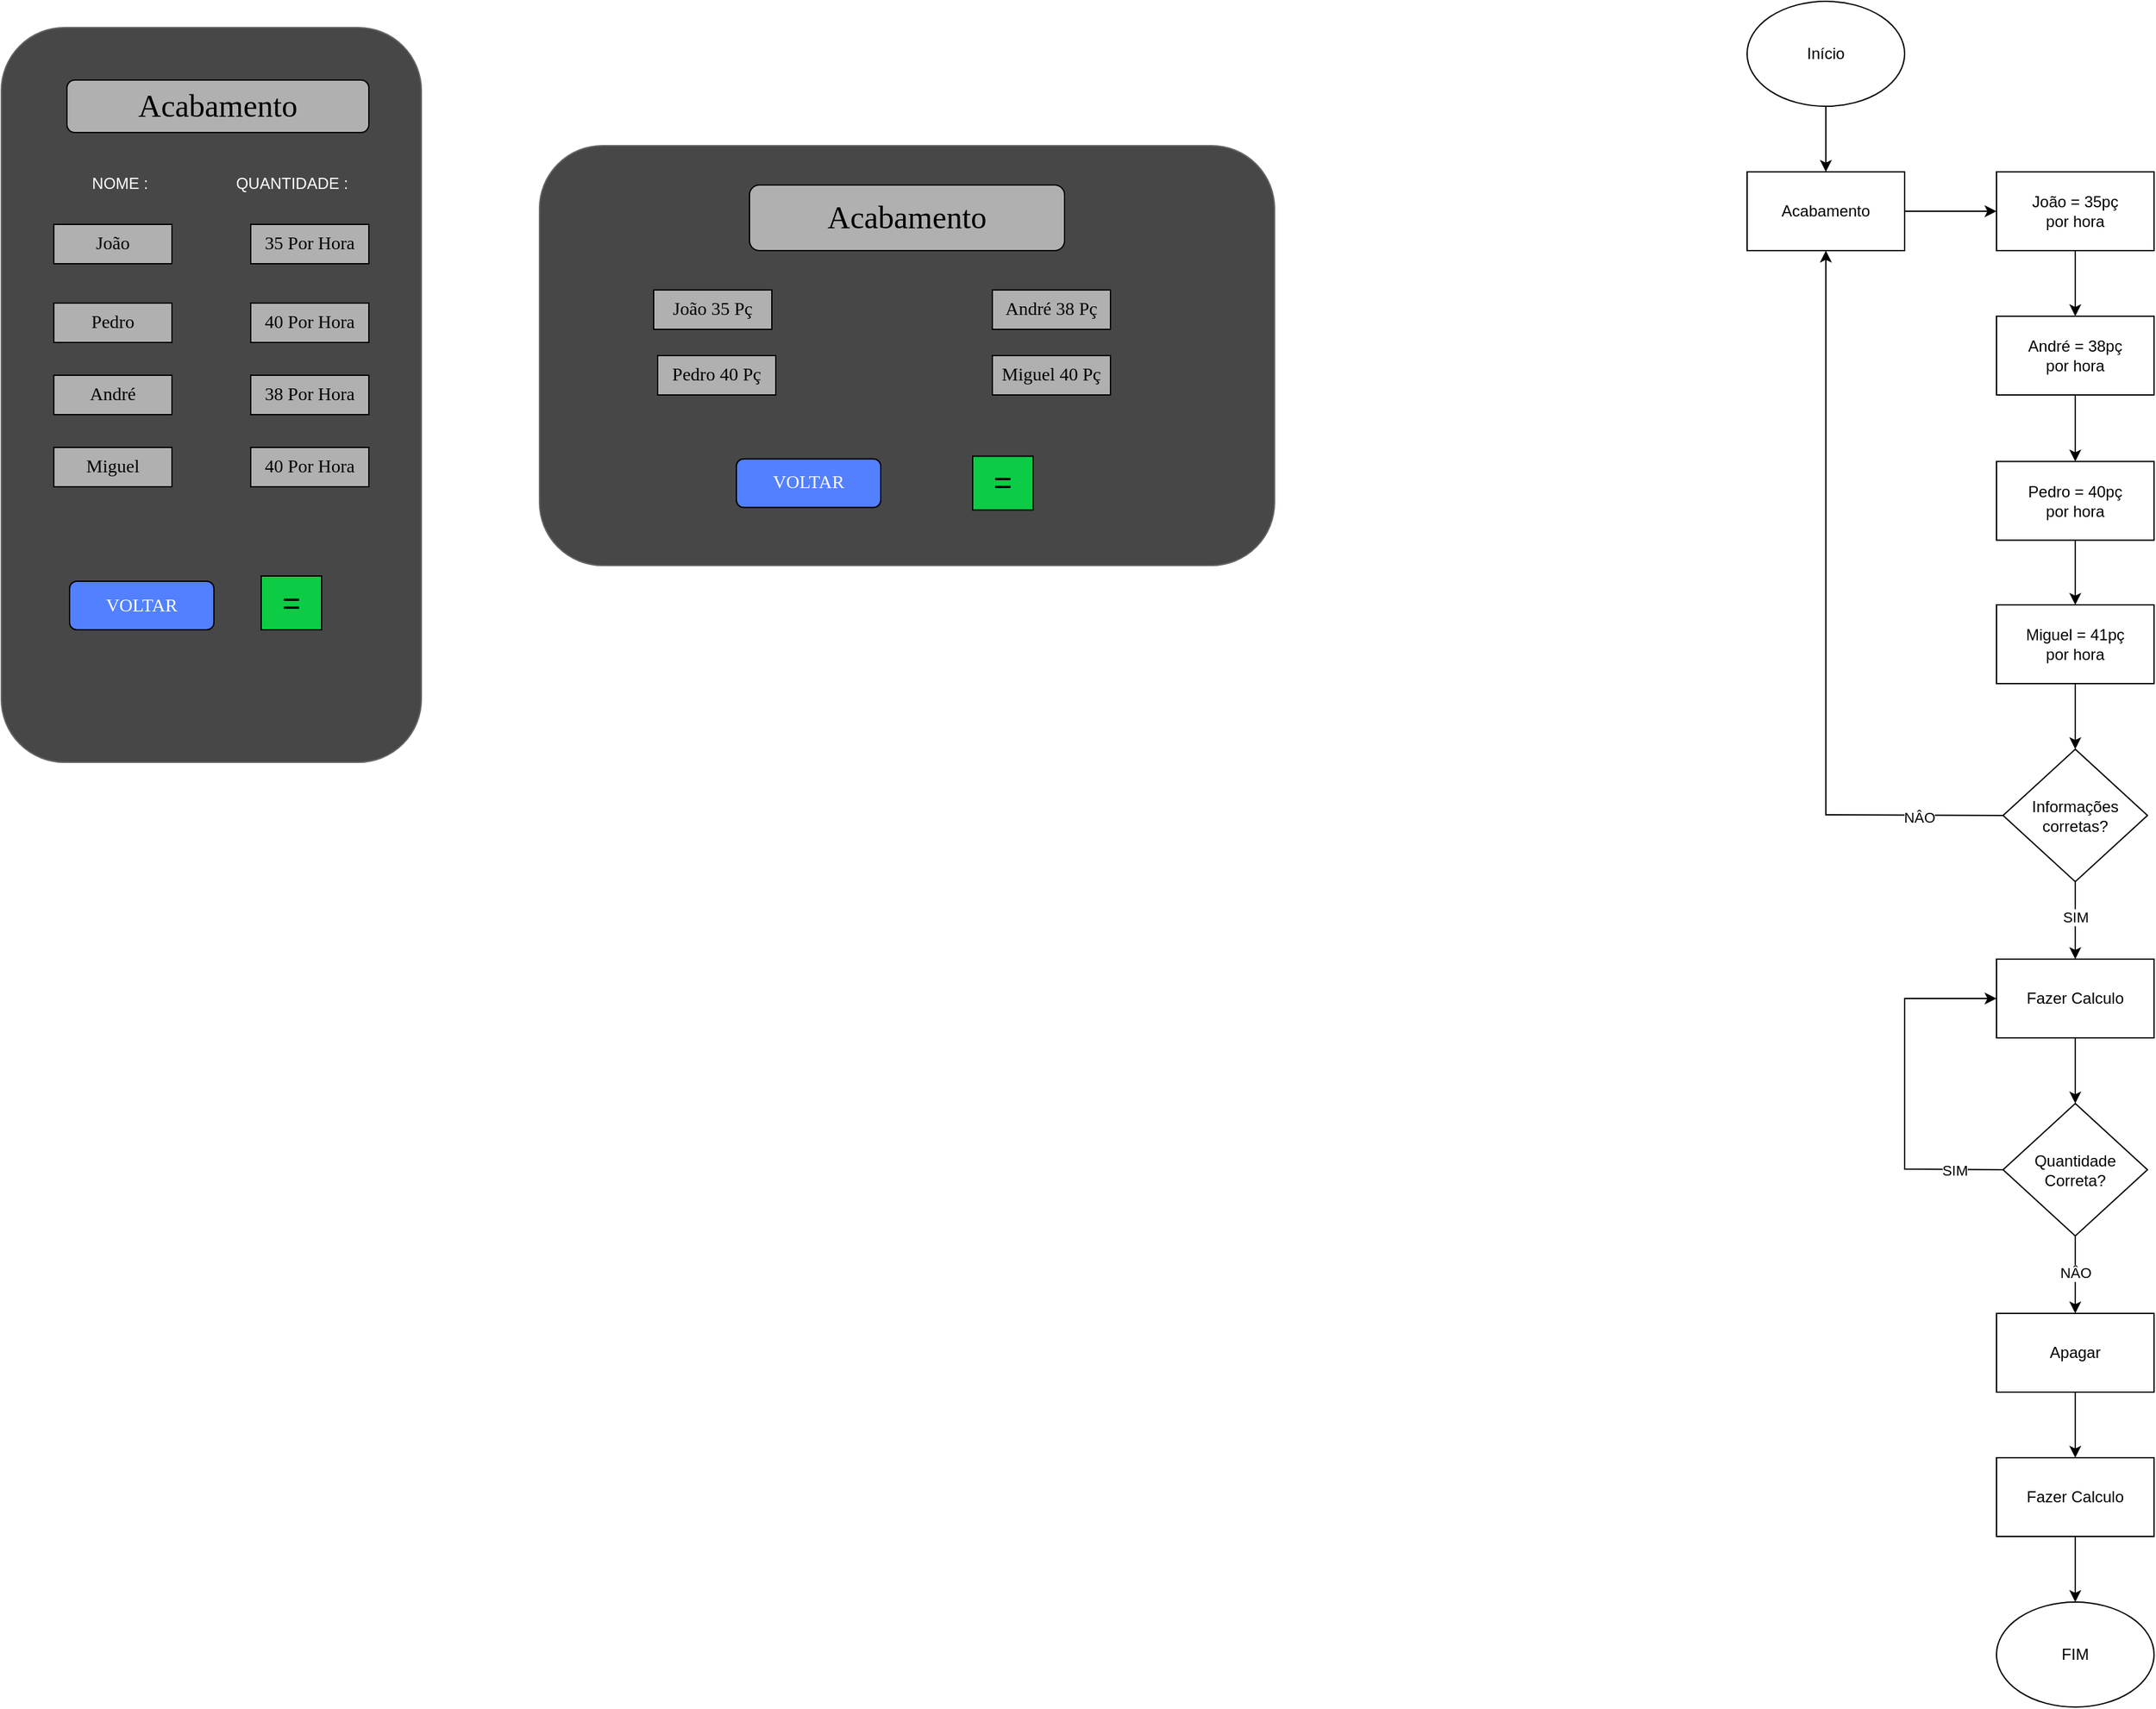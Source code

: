 <mxfile version="24.5.5" type="device">
  <diagram name="Página-1" id="kwuF60bLhhsTaaRsrp5O">
    <mxGraphModel dx="2049" dy="1117" grid="1" gridSize="10" guides="1" tooltips="1" connect="1" arrows="1" fold="1" page="1" pageScale="1" pageWidth="827" pageHeight="1169" math="0" shadow="0">
      <root>
        <mxCell id="0" />
        <mxCell id="1" parent="0" />
        <mxCell id="ur85Z_PwQGWtGNKrBQux-13" value="" style="rounded=1;whiteSpace=wrap;html=1;fillColor=#474747;gradientColor=none;strokeColor=#666666;" parent="1" vertex="1">
          <mxGeometry x="530" y="810" width="560" height="320" as="geometry" />
        </mxCell>
        <mxCell id="ur85Z_PwQGWtGNKrBQux-14" value="&lt;font face=&quot;Times New Roman&quot; style=&quot;font-size: 24px;&quot;&gt;Acabamento&lt;/font&gt;" style="rounded=1;whiteSpace=wrap;html=1;fillColor=#B0B0B0;container=0;" parent="1" vertex="1">
          <mxGeometry x="690" y="840" width="240" height="50" as="geometry" />
        </mxCell>
        <mxCell id="ur85Z_PwQGWtGNKrBQux-26" value="" style="edgeStyle=orthogonalEdgeStyle;rounded=0;orthogonalLoop=1;jettySize=auto;html=1;" parent="1" source="ur85Z_PwQGWtGNKrBQux-24" target="ur85Z_PwQGWtGNKrBQux-25" edge="1">
          <mxGeometry relative="1" as="geometry" />
        </mxCell>
        <mxCell id="ur85Z_PwQGWtGNKrBQux-24" value="Início" style="ellipse;whiteSpace=wrap;html=1;" parent="1" vertex="1">
          <mxGeometry x="1450" y="700" width="120" height="80" as="geometry" />
        </mxCell>
        <mxCell id="ur85Z_PwQGWtGNKrBQux-28" value="" style="edgeStyle=orthogonalEdgeStyle;rounded=0;orthogonalLoop=1;jettySize=auto;html=1;" parent="1" source="ur85Z_PwQGWtGNKrBQux-25" target="ur85Z_PwQGWtGNKrBQux-27" edge="1">
          <mxGeometry relative="1" as="geometry" />
        </mxCell>
        <mxCell id="ur85Z_PwQGWtGNKrBQux-25" value="Acabamento" style="rounded=0;whiteSpace=wrap;html=1;" parent="1" vertex="1">
          <mxGeometry x="1450" y="830" width="120" height="60" as="geometry" />
        </mxCell>
        <mxCell id="ur85Z_PwQGWtGNKrBQux-30" value="" style="edgeStyle=orthogonalEdgeStyle;rounded=0;orthogonalLoop=1;jettySize=auto;html=1;" parent="1" source="ur85Z_PwQGWtGNKrBQux-27" target="ur85Z_PwQGWtGNKrBQux-29" edge="1">
          <mxGeometry relative="1" as="geometry" />
        </mxCell>
        <mxCell id="ur85Z_PwQGWtGNKrBQux-27" value="João = 35pç&lt;div&gt;por hora&lt;/div&gt;" style="rounded=0;whiteSpace=wrap;html=1;" parent="1" vertex="1">
          <mxGeometry x="1640" y="830" width="120" height="60" as="geometry" />
        </mxCell>
        <mxCell id="ur85Z_PwQGWtGNKrBQux-32" value="" style="edgeStyle=orthogonalEdgeStyle;rounded=0;orthogonalLoop=1;jettySize=auto;html=1;" parent="1" source="ur85Z_PwQGWtGNKrBQux-29" target="ur85Z_PwQGWtGNKrBQux-31" edge="1">
          <mxGeometry relative="1" as="geometry" />
        </mxCell>
        <mxCell id="ur85Z_PwQGWtGNKrBQux-29" value="André = 38pç&lt;div&gt;por hora&lt;/div&gt;" style="rounded=0;whiteSpace=wrap;html=1;" parent="1" vertex="1">
          <mxGeometry x="1640" y="940" width="120" height="60" as="geometry" />
        </mxCell>
        <mxCell id="ur85Z_PwQGWtGNKrBQux-34" value="" style="edgeStyle=orthogonalEdgeStyle;rounded=0;orthogonalLoop=1;jettySize=auto;html=1;" parent="1" source="ur85Z_PwQGWtGNKrBQux-31" target="ur85Z_PwQGWtGNKrBQux-33" edge="1">
          <mxGeometry relative="1" as="geometry" />
        </mxCell>
        <mxCell id="ur85Z_PwQGWtGNKrBQux-31" value="Pedro = 40pç&lt;div&gt;por hora&lt;/div&gt;" style="rounded=0;whiteSpace=wrap;html=1;" parent="1" vertex="1">
          <mxGeometry x="1640" y="1050.71" width="120" height="60" as="geometry" />
        </mxCell>
        <mxCell id="ur85Z_PwQGWtGNKrBQux-36" value="" style="edgeStyle=orthogonalEdgeStyle;rounded=0;orthogonalLoop=1;jettySize=auto;html=1;" parent="1" source="ur85Z_PwQGWtGNKrBQux-33" target="ur85Z_PwQGWtGNKrBQux-35" edge="1">
          <mxGeometry relative="1" as="geometry" />
        </mxCell>
        <mxCell id="ur85Z_PwQGWtGNKrBQux-33" value="Miguel = 41pç&lt;div&gt;por hora&lt;/div&gt;" style="rounded=0;whiteSpace=wrap;html=1;" parent="1" vertex="1">
          <mxGeometry x="1640" y="1160" width="120" height="60" as="geometry" />
        </mxCell>
        <mxCell id="ur85Z_PwQGWtGNKrBQux-38" value="" style="edgeStyle=orthogonalEdgeStyle;rounded=0;orthogonalLoop=1;jettySize=auto;html=1;" parent="1" source="ur85Z_PwQGWtGNKrBQux-35" target="ur85Z_PwQGWtGNKrBQux-37" edge="1">
          <mxGeometry relative="1" as="geometry" />
        </mxCell>
        <mxCell id="ur85Z_PwQGWtGNKrBQux-41" value="SIM" style="edgeLabel;html=1;align=center;verticalAlign=middle;resizable=0;points=[];" parent="ur85Z_PwQGWtGNKrBQux-38" vertex="1" connectable="0">
          <mxGeometry x="-0.085" relative="1" as="geometry">
            <mxPoint as="offset" />
          </mxGeometry>
        </mxCell>
        <mxCell id="ur85Z_PwQGWtGNKrBQux-35" value="Informações&lt;div&gt;corretas?&lt;/div&gt;" style="rhombus;whiteSpace=wrap;html=1;" parent="1" vertex="1">
          <mxGeometry x="1645" y="1270" width="110" height="101" as="geometry" />
        </mxCell>
        <mxCell id="ur85Z_PwQGWtGNKrBQux-49" value="" style="edgeStyle=orthogonalEdgeStyle;rounded=0;orthogonalLoop=1;jettySize=auto;html=1;" parent="1" source="ur85Z_PwQGWtGNKrBQux-37" target="ur85Z_PwQGWtGNKrBQux-48" edge="1">
          <mxGeometry relative="1" as="geometry" />
        </mxCell>
        <mxCell id="ur85Z_PwQGWtGNKrBQux-37" value="Fazer Calculo" style="rounded=0;whiteSpace=wrap;html=1;" parent="1" vertex="1">
          <mxGeometry x="1640" y="1430" width="120" height="60" as="geometry" />
        </mxCell>
        <mxCell id="ur85Z_PwQGWtGNKrBQux-44" value="" style="endArrow=classic;html=1;rounded=0;exitX=0;exitY=0.5;exitDx=0;exitDy=0;entryX=0.5;entryY=1;entryDx=0;entryDy=0;" parent="1" source="ur85Z_PwQGWtGNKrBQux-35" target="ur85Z_PwQGWtGNKrBQux-25" edge="1">
          <mxGeometry width="50" height="50" relative="1" as="geometry">
            <mxPoint x="1270" y="1240" as="sourcePoint" />
            <mxPoint x="1320" y="1190" as="targetPoint" />
            <Array as="points">
              <mxPoint x="1510" y="1320" />
            </Array>
          </mxGeometry>
        </mxCell>
        <mxCell id="ur85Z_PwQGWtGNKrBQux-45" value="NÂO" style="edgeLabel;html=1;align=center;verticalAlign=middle;resizable=0;points=[];" parent="ur85Z_PwQGWtGNKrBQux-44" vertex="1" connectable="0">
          <mxGeometry x="-0.773" y="1" relative="1" as="geometry">
            <mxPoint as="offset" />
          </mxGeometry>
        </mxCell>
        <mxCell id="ur85Z_PwQGWtGNKrBQux-46" value="FIM" style="ellipse;whiteSpace=wrap;html=1;" parent="1" vertex="1">
          <mxGeometry x="1640" y="1920" width="120" height="80" as="geometry" />
        </mxCell>
        <mxCell id="ur85Z_PwQGWtGNKrBQux-53" value="" style="edgeStyle=orthogonalEdgeStyle;rounded=0;orthogonalLoop=1;jettySize=auto;html=1;" parent="1" source="ur85Z_PwQGWtGNKrBQux-48" target="ur85Z_PwQGWtGNKrBQux-52" edge="1">
          <mxGeometry relative="1" as="geometry" />
        </mxCell>
        <mxCell id="ur85Z_PwQGWtGNKrBQux-54" value="NÂO" style="edgeLabel;html=1;align=center;verticalAlign=middle;resizable=0;points=[];" parent="ur85Z_PwQGWtGNKrBQux-53" vertex="1" connectable="0">
          <mxGeometry x="-0.057" relative="1" as="geometry">
            <mxPoint as="offset" />
          </mxGeometry>
        </mxCell>
        <mxCell id="ur85Z_PwQGWtGNKrBQux-48" value="Quantidade&lt;div&gt;Correta?&lt;/div&gt;" style="rhombus;whiteSpace=wrap;html=1;" parent="1" vertex="1">
          <mxGeometry x="1645" y="1540" width="110" height="101" as="geometry" />
        </mxCell>
        <mxCell id="ur85Z_PwQGWtGNKrBQux-50" value="" style="endArrow=classic;html=1;rounded=0;exitX=0;exitY=0.5;exitDx=0;exitDy=0;entryX=0;entryY=0.5;entryDx=0;entryDy=0;" parent="1" source="ur85Z_PwQGWtGNKrBQux-48" target="ur85Z_PwQGWtGNKrBQux-37" edge="1">
          <mxGeometry width="50" height="50" relative="1" as="geometry">
            <mxPoint x="1270" y="1340" as="sourcePoint" />
            <mxPoint x="1550" y="1440" as="targetPoint" />
            <Array as="points">
              <mxPoint x="1570" y="1590" />
              <mxPoint x="1570" y="1460" />
            </Array>
          </mxGeometry>
        </mxCell>
        <mxCell id="ur85Z_PwQGWtGNKrBQux-51" value="SIM" style="edgeLabel;html=1;align=center;verticalAlign=middle;resizable=0;points=[];" parent="ur85Z_PwQGWtGNKrBQux-50" vertex="1" connectable="0">
          <mxGeometry x="-0.731" relative="1" as="geometry">
            <mxPoint as="offset" />
          </mxGeometry>
        </mxCell>
        <mxCell id="ur85Z_PwQGWtGNKrBQux-56" value="" style="edgeStyle=orthogonalEdgeStyle;rounded=0;orthogonalLoop=1;jettySize=auto;html=1;" parent="1" source="ur85Z_PwQGWtGNKrBQux-52" target="ur85Z_PwQGWtGNKrBQux-55" edge="1">
          <mxGeometry relative="1" as="geometry" />
        </mxCell>
        <mxCell id="ur85Z_PwQGWtGNKrBQux-52" value="Apagar" style="rounded=0;whiteSpace=wrap;html=1;" parent="1" vertex="1">
          <mxGeometry x="1640" y="1700" width="120" height="60" as="geometry" />
        </mxCell>
        <mxCell id="ur85Z_PwQGWtGNKrBQux-57" value="" style="edgeStyle=orthogonalEdgeStyle;rounded=0;orthogonalLoop=1;jettySize=auto;html=1;" parent="1" source="ur85Z_PwQGWtGNKrBQux-55" target="ur85Z_PwQGWtGNKrBQux-46" edge="1">
          <mxGeometry relative="1" as="geometry" />
        </mxCell>
        <mxCell id="ur85Z_PwQGWtGNKrBQux-55" value="Fazer Calculo" style="rounded=0;whiteSpace=wrap;html=1;" parent="1" vertex="1">
          <mxGeometry x="1640" y="1810" width="120" height="60" as="geometry" />
        </mxCell>
        <mxCell id="8HsEbWbmV8rFVuUeHwzn-1" value="" style="group" vertex="1" connectable="0" parent="1">
          <mxGeometry x="120" y="720" width="320" height="560" as="geometry" />
        </mxCell>
        <mxCell id="8HsEbWbmV8rFVuUeHwzn-2" value="" style="rounded=1;whiteSpace=wrap;html=1;fillColor=#474747;gradientColor=none;strokeColor=#666666;container=0;" vertex="1" parent="8HsEbWbmV8rFVuUeHwzn-1">
          <mxGeometry width="320" height="560" as="geometry" />
        </mxCell>
        <mxCell id="8HsEbWbmV8rFVuUeHwzn-3" value="&lt;font face=&quot;Times New Roman&quot; style=&quot;font-size: 24px;&quot;&gt;Acabamento&lt;/font&gt;" style="rounded=1;whiteSpace=wrap;html=1;fillColor=#B0B0B0;" vertex="1" parent="8HsEbWbmV8rFVuUeHwzn-1">
          <mxGeometry x="50" y="40" width="230" height="40" as="geometry" />
        </mxCell>
        <mxCell id="8HsEbWbmV8rFVuUeHwzn-4" value="&lt;font style=&quot;font-size: 14px;&quot; face=&quot;Times New Roman&quot;&gt;João&lt;/font&gt;" style="rounded=0;whiteSpace=wrap;html=1;fillColor=#B0B0B0;" vertex="1" parent="8HsEbWbmV8rFVuUeHwzn-1">
          <mxGeometry x="40" y="150" width="90" height="30" as="geometry" />
        </mxCell>
        <mxCell id="8HsEbWbmV8rFVuUeHwzn-5" value="&lt;font style=&quot;font-size: 14px;&quot; face=&quot;Times New Roman&quot;&gt;35 Por Hora&lt;/font&gt;" style="rounded=0;whiteSpace=wrap;html=1;fillColor=#B0B0B0;" vertex="1" parent="8HsEbWbmV8rFVuUeHwzn-1">
          <mxGeometry x="190" y="150" width="90" height="30" as="geometry" />
        </mxCell>
        <mxCell id="8HsEbWbmV8rFVuUeHwzn-6" value="&lt;font style=&quot;font-size: 14px;&quot; face=&quot;Times New Roman&quot;&gt;Pedro&lt;/font&gt;" style="rounded=0;whiteSpace=wrap;html=1;fillColor=#B0B0B0;" vertex="1" parent="8HsEbWbmV8rFVuUeHwzn-1">
          <mxGeometry x="40" y="210" width="90" height="30" as="geometry" />
        </mxCell>
        <mxCell id="8HsEbWbmV8rFVuUeHwzn-7" value="&lt;font style=&quot;font-size: 14px;&quot; face=&quot;Times New Roman&quot;&gt;40 Por Hora&lt;/font&gt;" style="rounded=0;whiteSpace=wrap;html=1;fillColor=#B0B0B0;" vertex="1" parent="8HsEbWbmV8rFVuUeHwzn-1">
          <mxGeometry x="190" y="210" width="90" height="30" as="geometry" />
        </mxCell>
        <mxCell id="8HsEbWbmV8rFVuUeHwzn-8" value="&lt;font color=&quot;#ffffff&quot;&gt;NOME :&lt;/font&gt;" style="text;html=1;align=center;verticalAlign=middle;resizable=0;points=[];autosize=1;strokeColor=none;fillColor=none;" vertex="1" parent="8HsEbWbmV8rFVuUeHwzn-1">
          <mxGeometry x="55" y="104" width="70" height="30" as="geometry" />
        </mxCell>
        <mxCell id="8HsEbWbmV8rFVuUeHwzn-9" value="&lt;font style=&quot;font-size: 12px;&quot; color=&quot;#ffffff&quot;&gt;QUANTIDADE :&lt;/font&gt;" style="text;html=1;align=center;verticalAlign=middle;resizable=0;points=[];autosize=1;strokeColor=none;fillColor=none;" vertex="1" parent="8HsEbWbmV8rFVuUeHwzn-1">
          <mxGeometry x="166.0" y="104" width="110" height="30" as="geometry" />
        </mxCell>
        <mxCell id="8HsEbWbmV8rFVuUeHwzn-10" value="&lt;font style=&quot;font-size: 14px;&quot; face=&quot;Times New Roman&quot;&gt;André&lt;/font&gt;" style="rounded=0;whiteSpace=wrap;html=1;fillColor=#B0B0B0;" vertex="1" parent="8HsEbWbmV8rFVuUeHwzn-1">
          <mxGeometry x="40" y="265" width="90" height="30" as="geometry" />
        </mxCell>
        <mxCell id="8HsEbWbmV8rFVuUeHwzn-11" value="&lt;font style=&quot;font-size: 14px;&quot; face=&quot;Times New Roman&quot;&gt;38 Por Hora&lt;/font&gt;" style="rounded=0;whiteSpace=wrap;html=1;fillColor=#B0B0B0;" vertex="1" parent="8HsEbWbmV8rFVuUeHwzn-1">
          <mxGeometry x="190" y="265" width="90" height="30" as="geometry" />
        </mxCell>
        <mxCell id="8HsEbWbmV8rFVuUeHwzn-12" value="&lt;font style=&quot;font-size: 14px;&quot; face=&quot;Times New Roman&quot;&gt;Miguel&lt;/font&gt;" style="rounded=0;whiteSpace=wrap;html=1;fillColor=#B0B0B0;" vertex="1" parent="8HsEbWbmV8rFVuUeHwzn-1">
          <mxGeometry x="40" y="320" width="90" height="30" as="geometry" />
        </mxCell>
        <mxCell id="8HsEbWbmV8rFVuUeHwzn-13" value="&lt;font style=&quot;font-size: 14px;&quot; face=&quot;Times New Roman&quot;&gt;40 Por Hora&lt;/font&gt;" style="rounded=0;whiteSpace=wrap;html=1;fillColor=#B0B0B0;" vertex="1" parent="8HsEbWbmV8rFVuUeHwzn-1">
          <mxGeometry x="190" y="320" width="90" height="30" as="geometry" />
        </mxCell>
        <mxCell id="8HsEbWbmV8rFVuUeHwzn-14" value="&lt;font face=&quot;Times New Roman&quot; color=&quot;#ffffff&quot;&gt;&lt;span style=&quot;font-size: 14px;&quot;&gt;VOLTAR&lt;/span&gt;&lt;/font&gt;" style="rounded=1;whiteSpace=wrap;html=1;fillColor=#5280FF;container=0;" vertex="1" parent="8HsEbWbmV8rFVuUeHwzn-1">
          <mxGeometry x="52" y="422" width="110" height="37" as="geometry" />
        </mxCell>
        <mxCell id="8HsEbWbmV8rFVuUeHwzn-15" value="&lt;font style=&quot;font-size: 24px;&quot;&gt;=&lt;/font&gt;" style="rounded=0;whiteSpace=wrap;html=1;fillColor=#0CCC46;" vertex="1" parent="8HsEbWbmV8rFVuUeHwzn-1">
          <mxGeometry x="197.99" y="418" width="46.03" height="41" as="geometry" />
        </mxCell>
        <mxCell id="8HsEbWbmV8rFVuUeHwzn-16" value="&lt;font style=&quot;font-size: 14px;&quot; face=&quot;Times New Roman&quot;&gt;João 35 Pç&lt;/font&gt;" style="rounded=0;whiteSpace=wrap;html=1;fillColor=#B0B0B0;" vertex="1" parent="1">
          <mxGeometry x="617" y="920" width="90" height="30" as="geometry" />
        </mxCell>
        <mxCell id="8HsEbWbmV8rFVuUeHwzn-17" value="&lt;font style=&quot;font-size: 14px;&quot; face=&quot;Times New Roman&quot;&gt;André 38 Pç&lt;/font&gt;" style="rounded=0;whiteSpace=wrap;html=1;fillColor=#B0B0B0;" vertex="1" parent="1">
          <mxGeometry x="875" y="920" width="90" height="30" as="geometry" />
        </mxCell>
        <mxCell id="8HsEbWbmV8rFVuUeHwzn-18" value="&lt;font style=&quot;font-size: 14px;&quot; face=&quot;Times New Roman&quot;&gt;Pedro 40 Pç&lt;/font&gt;" style="rounded=0;whiteSpace=wrap;html=1;fillColor=#B0B0B0;" vertex="1" parent="1">
          <mxGeometry x="620" y="970" width="90" height="30" as="geometry" />
        </mxCell>
        <mxCell id="8HsEbWbmV8rFVuUeHwzn-19" value="&lt;font style=&quot;font-size: 14px;&quot; face=&quot;Times New Roman&quot;&gt;Miguel 40 Pç&lt;/font&gt;" style="rounded=0;whiteSpace=wrap;html=1;fillColor=#B0B0B0;" vertex="1" parent="1">
          <mxGeometry x="875" y="970" width="90" height="30" as="geometry" />
        </mxCell>
        <mxCell id="8HsEbWbmV8rFVuUeHwzn-20" value="&lt;font face=&quot;Times New Roman&quot; color=&quot;#ffffff&quot;&gt;&lt;span style=&quot;font-size: 14px;&quot;&gt;VOLTAR&lt;/span&gt;&lt;/font&gt;" style="rounded=1;whiteSpace=wrap;html=1;fillColor=#5280FF;container=0;" vertex="1" parent="1">
          <mxGeometry x="680" y="1048.71" width="110" height="37" as="geometry" />
        </mxCell>
        <mxCell id="8HsEbWbmV8rFVuUeHwzn-21" value="&lt;font style=&quot;font-size: 24px;&quot;&gt;=&lt;/font&gt;" style="rounded=0;whiteSpace=wrap;html=1;fillColor=#0CCC46;" vertex="1" parent="1">
          <mxGeometry x="860.0" y="1046.71" width="46.03" height="41" as="geometry" />
        </mxCell>
      </root>
    </mxGraphModel>
  </diagram>
</mxfile>
